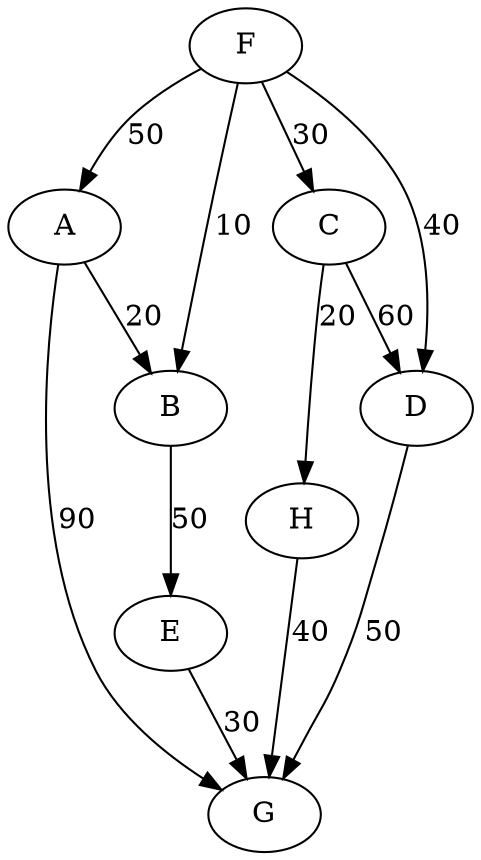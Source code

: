 digraph p1 {"F" -> "B" [label = "10"]"F" -> "C" [label = "30"]"F" -> "A" [label = "50"]"C" -> "H" [label = "20"]"C" -> "D" [label = "60"]"F" -> "D" [label = "40"]"A" -> "B" [label = "20"]"A" -> "G" [label = "90"]"B" -> "E" [label = "50"]"E" -> "G" [label = "30"]"D" -> "G" [label = "50"]"H" -> "G" [label = "40"]}